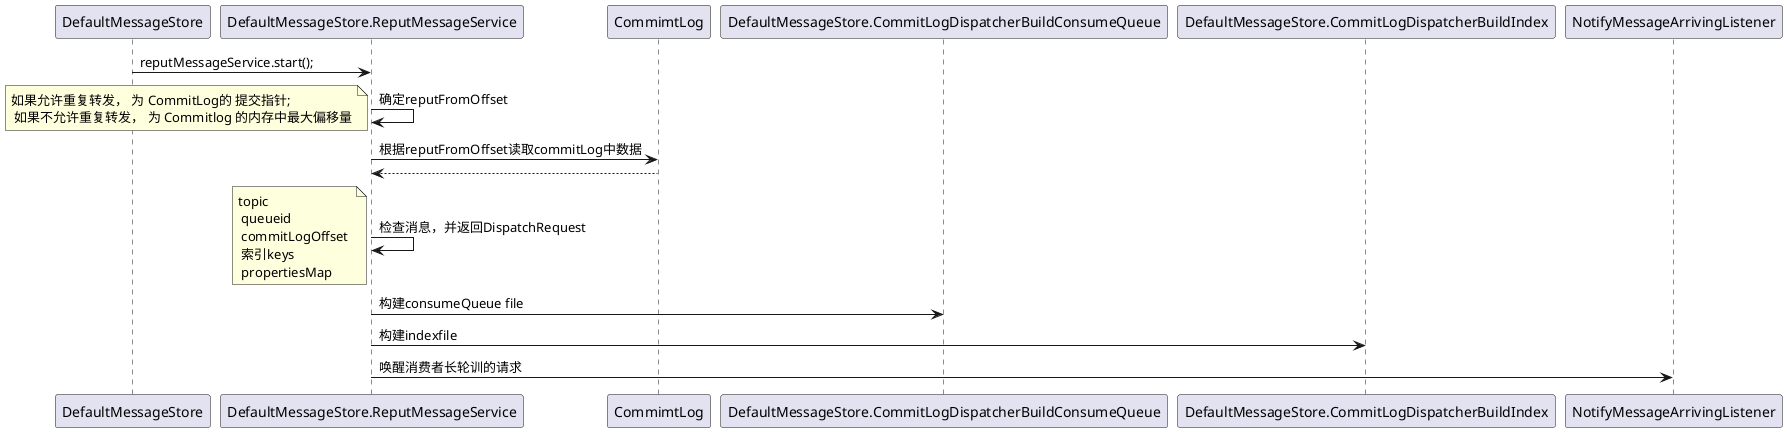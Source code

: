 @startuml
DefaultMessageStore -> DefaultMessageStore.ReputMessageService:reputMessageService.start();
DefaultMessageStore.ReputMessageService -> DefaultMessageStore.ReputMessageService:确定reputFromOffset
note left :如果允许重复转发， 为 CommitLog的 提交指针; \n 如果不允许重复转发， 为 Commitlog 的内存中最大偏移量
DefaultMessageStore.ReputMessageService -> CommimtLog:根据reputFromOffset读取commitLog中数据
CommimtLog --> DefaultMessageStore.ReputMessageService

DefaultMessageStore.ReputMessageService -> DefaultMessageStore.ReputMessageService:检查消息，并返回DispatchRequest
note left:topic \n queueid \n commitLogOffset \n 索引keys \n propertiesMap

DefaultMessageStore.ReputMessageService -> DefaultMessageStore.CommitLogDispatcherBuildConsumeQueue:构建consumeQueue file

DefaultMessageStore.ReputMessageService -> DefaultMessageStore.CommitLogDispatcherBuildIndex:构建indexfile


DefaultMessageStore.ReputMessageService -> NotifyMessageArrivingListener:唤醒消费者长轮训的请求

@enduml